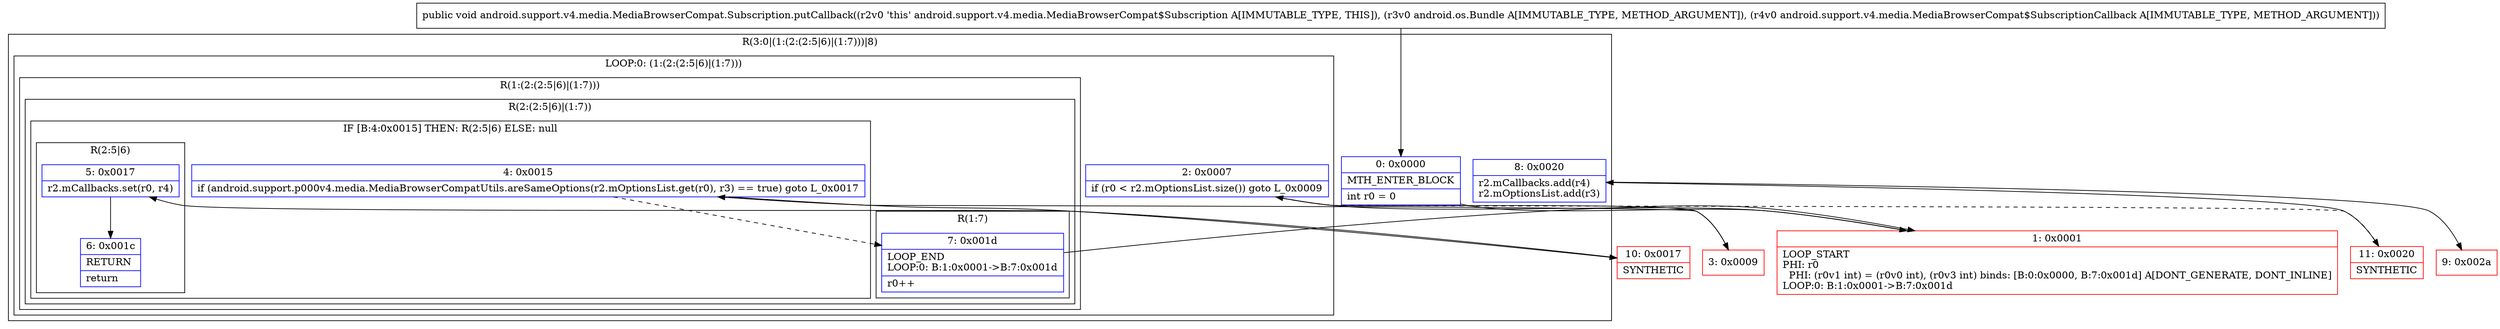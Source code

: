 digraph "CFG forandroid.support.v4.media.MediaBrowserCompat.Subscription.putCallback(Landroid\/os\/Bundle;Landroid\/support\/v4\/media\/MediaBrowserCompat$SubscriptionCallback;)V" {
subgraph cluster_Region_152723303 {
label = "R(3:0|(1:(2:(2:5|6)|(1:7)))|8)";
node [shape=record,color=blue];
Node_0 [shape=record,label="{0\:\ 0x0000|MTH_ENTER_BLOCK\l|int r0 = 0\l}"];
subgraph cluster_LoopRegion_1952793380 {
label = "LOOP:0: (1:(2:(2:5|6)|(1:7)))";
node [shape=record,color=blue];
Node_2 [shape=record,label="{2\:\ 0x0007|if (r0 \< r2.mOptionsList.size()) goto L_0x0009\l}"];
subgraph cluster_Region_1383494147 {
label = "R(1:(2:(2:5|6)|(1:7)))";
node [shape=record,color=blue];
subgraph cluster_Region_1260202714 {
label = "R(2:(2:5|6)|(1:7))";
node [shape=record,color=blue];
subgraph cluster_IfRegion_2084564000 {
label = "IF [B:4:0x0015] THEN: R(2:5|6) ELSE: null";
node [shape=record,color=blue];
Node_4 [shape=record,label="{4\:\ 0x0015|if (android.support.p000v4.media.MediaBrowserCompatUtils.areSameOptions(r2.mOptionsList.get(r0), r3) == true) goto L_0x0017\l}"];
subgraph cluster_Region_663057831 {
label = "R(2:5|6)";
node [shape=record,color=blue];
Node_5 [shape=record,label="{5\:\ 0x0017|r2.mCallbacks.set(r0, r4)\l}"];
Node_6 [shape=record,label="{6\:\ 0x001c|RETURN\l|return\l}"];
}
}
subgraph cluster_Region_124858675 {
label = "R(1:7)";
node [shape=record,color=blue];
Node_7 [shape=record,label="{7\:\ 0x001d|LOOP_END\lLOOP:0: B:1:0x0001\-\>B:7:0x001d\l|r0++\l}"];
}
}
}
}
Node_8 [shape=record,label="{8\:\ 0x0020|r2.mCallbacks.add(r4)\lr2.mOptionsList.add(r3)\l}"];
}
Node_1 [shape=record,color=red,label="{1\:\ 0x0001|LOOP_START\lPHI: r0 \l  PHI: (r0v1 int) = (r0v0 int), (r0v3 int) binds: [B:0:0x0000, B:7:0x001d] A[DONT_GENERATE, DONT_INLINE]\lLOOP:0: B:1:0x0001\-\>B:7:0x001d\l}"];
Node_3 [shape=record,color=red,label="{3\:\ 0x0009}"];
Node_9 [shape=record,color=red,label="{9\:\ 0x002a}"];
Node_10 [shape=record,color=red,label="{10\:\ 0x0017|SYNTHETIC\l}"];
Node_11 [shape=record,color=red,label="{11\:\ 0x0020|SYNTHETIC\l}"];
MethodNode[shape=record,label="{public void android.support.v4.media.MediaBrowserCompat.Subscription.putCallback((r2v0 'this' android.support.v4.media.MediaBrowserCompat$Subscription A[IMMUTABLE_TYPE, THIS]), (r3v0 android.os.Bundle A[IMMUTABLE_TYPE, METHOD_ARGUMENT]), (r4v0 android.support.v4.media.MediaBrowserCompat$SubscriptionCallback A[IMMUTABLE_TYPE, METHOD_ARGUMENT])) }"];
MethodNode -> Node_0;
Node_0 -> Node_1;
Node_2 -> Node_3;
Node_2 -> Node_11[style=dashed];
Node_4 -> Node_7[style=dashed];
Node_4 -> Node_10;
Node_5 -> Node_6;
Node_7 -> Node_1;
Node_8 -> Node_9;
Node_1 -> Node_2;
Node_3 -> Node_4;
Node_10 -> Node_5;
Node_11 -> Node_8;
}

